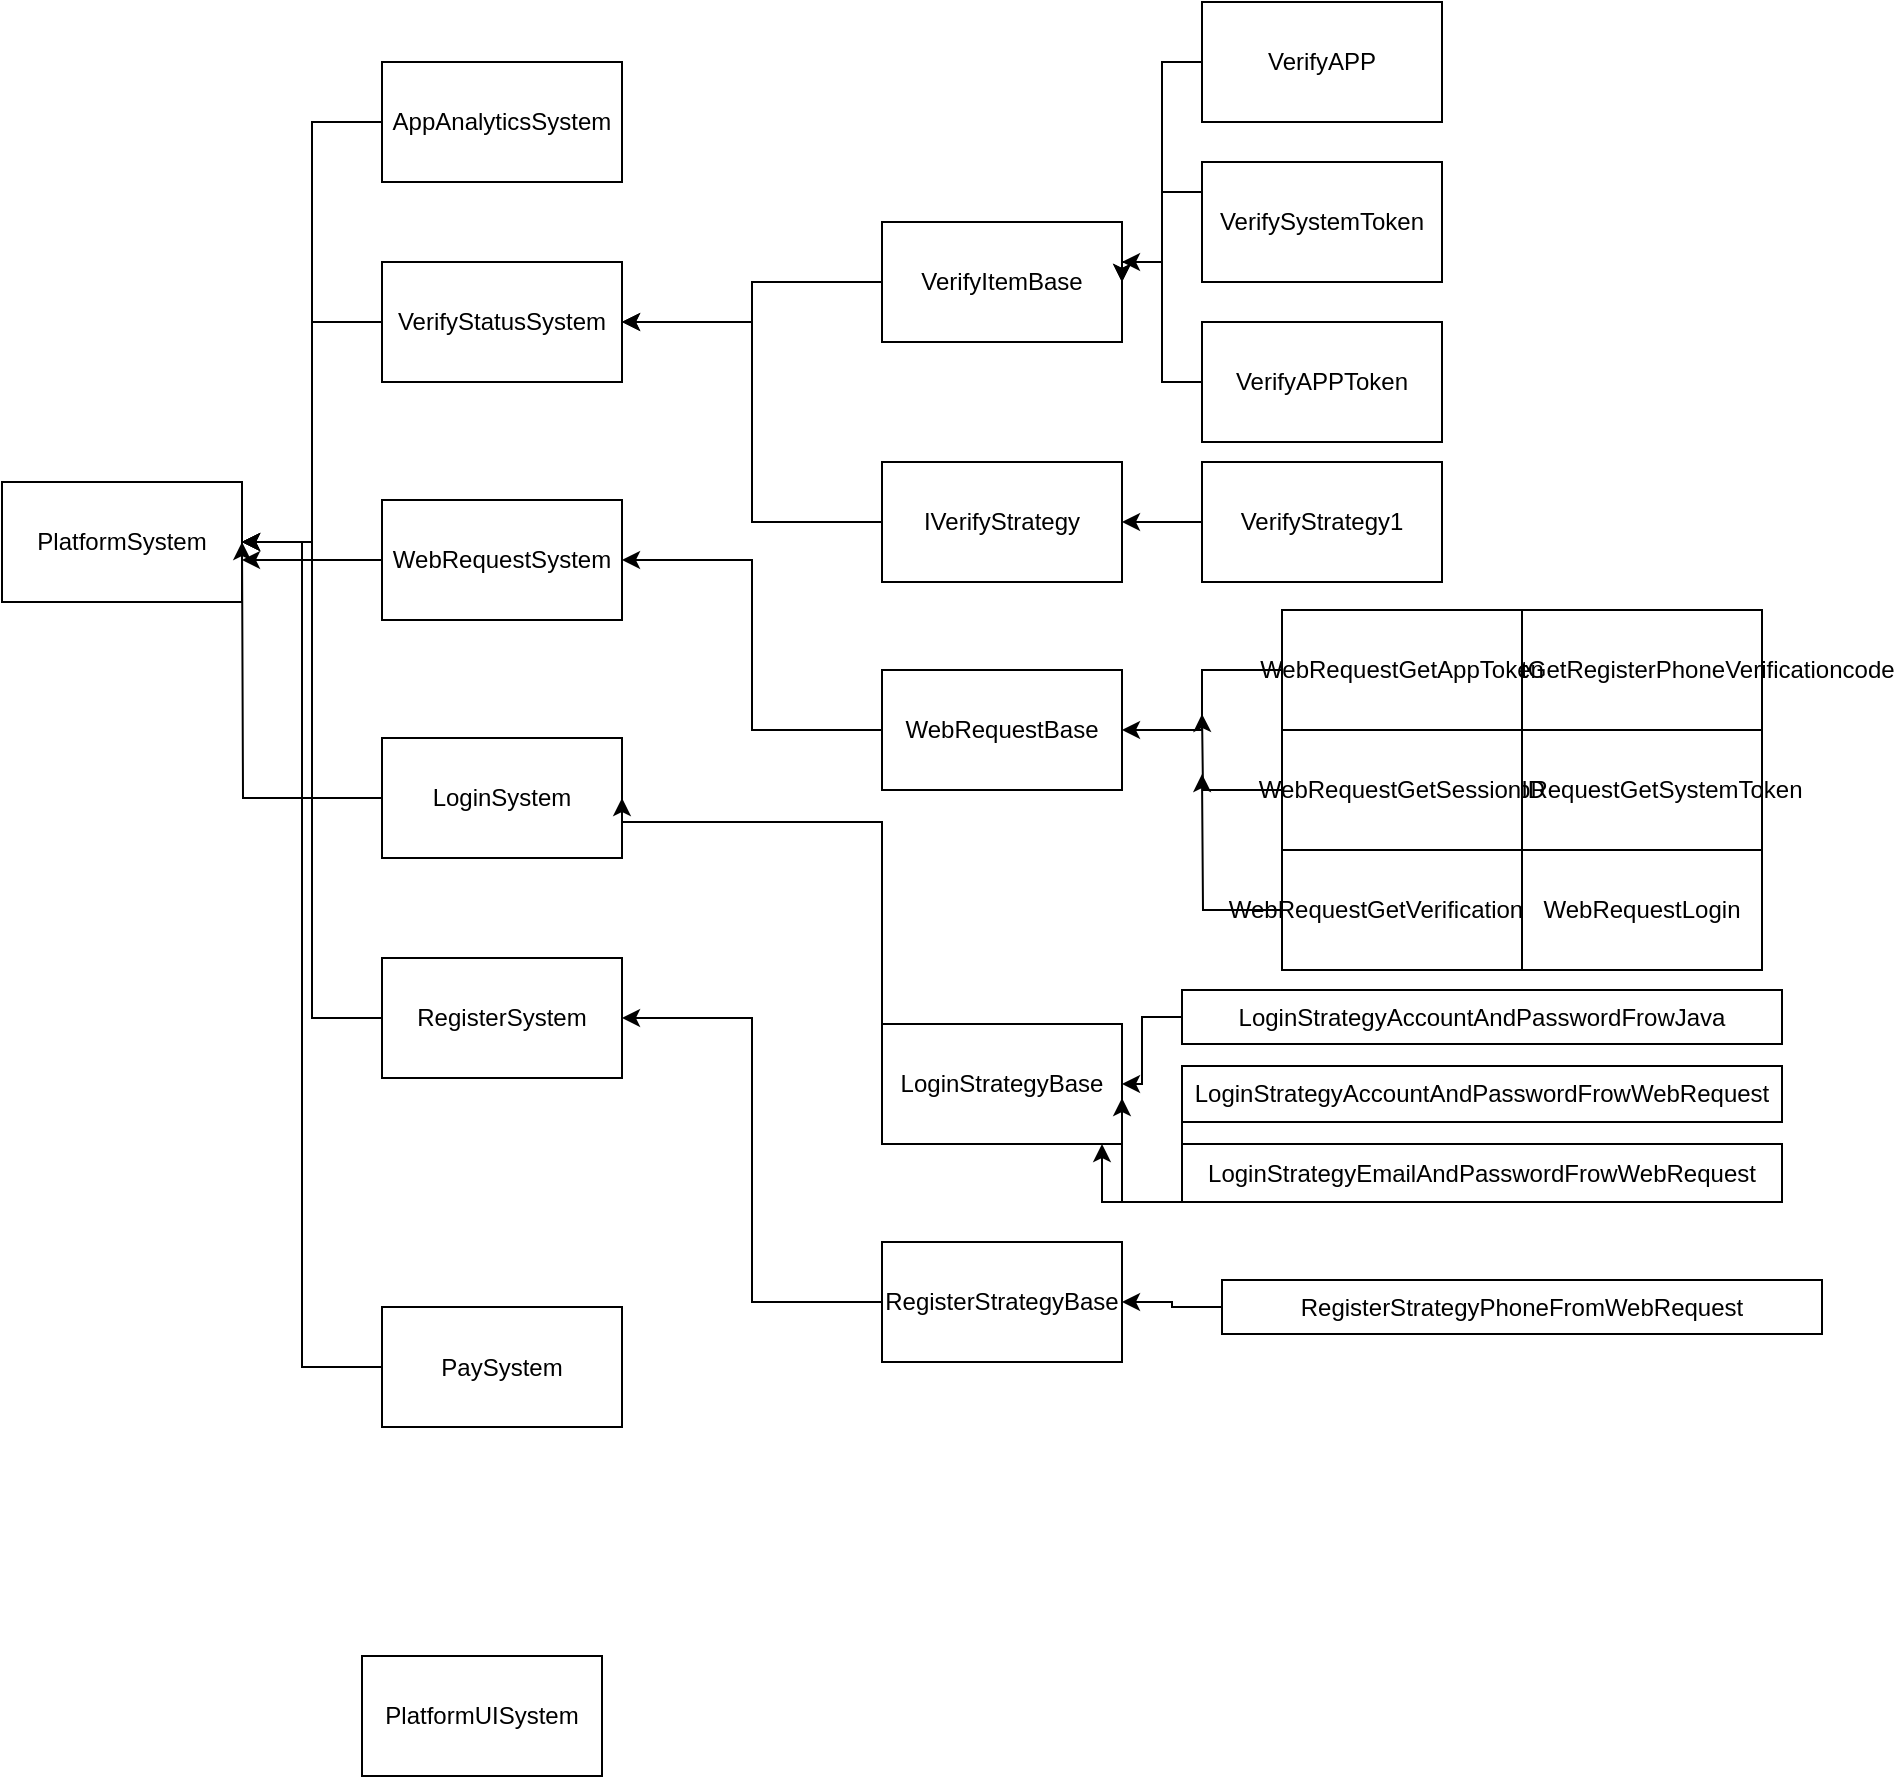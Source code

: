 <mxfile version="10.6.3"><diagram id="1n1kWmb9Z4bj6bIAfXBW" name="第 1 页"><mxGraphModel dx="1346" dy="851" grid="1" gridSize="10" guides="1" tooltips="1" connect="1" arrows="1" fold="1" page="1" pageScale="1" pageWidth="827" pageHeight="1169" math="0" shadow="0"><root><mxCell id="0"/><mxCell id="1" parent="0"/><mxCell id="zjM2HMNbTbLUNdTYHS4G-1" value="PlatformSystem" style="rounded=0;whiteSpace=wrap;html=1;" vertex="1" parent="1"><mxGeometry x="50" y="300" width="120" height="60" as="geometry"/></mxCell><mxCell id="zjM2HMNbTbLUNdTYHS4G-12" style="edgeStyle=orthogonalEdgeStyle;rounded=0;orthogonalLoop=1;jettySize=auto;html=1;exitX=0;exitY=0.5;exitDx=0;exitDy=0;entryX=1;entryY=0.5;entryDx=0;entryDy=0;" edge="1" parent="1" source="zjM2HMNbTbLUNdTYHS4G-2" target="zjM2HMNbTbLUNdTYHS4G-1"><mxGeometry relative="1" as="geometry"/></mxCell><mxCell id="zjM2HMNbTbLUNdTYHS4G-2" value="AppAnalyticsSystem" style="rounded=0;whiteSpace=wrap;html=1;" vertex="1" parent="1"><mxGeometry x="240" y="90" width="120" height="60" as="geometry"/></mxCell><mxCell id="zjM2HMNbTbLUNdTYHS4G-13" style="edgeStyle=orthogonalEdgeStyle;rounded=0;orthogonalLoop=1;jettySize=auto;html=1;exitX=0;exitY=0.5;exitDx=0;exitDy=0;entryX=1;entryY=0.5;entryDx=0;entryDy=0;" edge="1" parent="1" source="zjM2HMNbTbLUNdTYHS4G-3" target="zjM2HMNbTbLUNdTYHS4G-1"><mxGeometry relative="1" as="geometry"/></mxCell><mxCell id="zjM2HMNbTbLUNdTYHS4G-3" value="VerifyStatusSystem" style="rounded=0;whiteSpace=wrap;html=1;" vertex="1" parent="1"><mxGeometry x="240" y="190" width="120" height="60" as="geometry"/></mxCell><mxCell id="zjM2HMNbTbLUNdTYHS4G-14" style="edgeStyle=orthogonalEdgeStyle;rounded=0;orthogonalLoop=1;jettySize=auto;html=1;exitX=0;exitY=0.5;exitDx=0;exitDy=0;" edge="1" parent="1" source="zjM2HMNbTbLUNdTYHS4G-4"><mxGeometry relative="1" as="geometry"><mxPoint x="170" y="330" as="targetPoint"/></mxGeometry></mxCell><mxCell id="zjM2HMNbTbLUNdTYHS4G-4" value="LoginSystem" style="rounded=0;whiteSpace=wrap;html=1;" vertex="1" parent="1"><mxGeometry x="240" y="428" width="120" height="60" as="geometry"/></mxCell><mxCell id="zjM2HMNbTbLUNdTYHS4G-15" style="edgeStyle=orthogonalEdgeStyle;rounded=0;orthogonalLoop=1;jettySize=auto;html=1;exitX=0;exitY=0.5;exitDx=0;exitDy=0;entryX=1;entryY=0.5;entryDx=0;entryDy=0;" edge="1" parent="1" source="zjM2HMNbTbLUNdTYHS4G-5" target="zjM2HMNbTbLUNdTYHS4G-1"><mxGeometry relative="1" as="geometry"/></mxCell><mxCell id="zjM2HMNbTbLUNdTYHS4G-5" value="RegisterSystem" style="rounded=0;whiteSpace=wrap;html=1;" vertex="1" parent="1"><mxGeometry x="240" y="538" width="120" height="60" as="geometry"/></mxCell><mxCell id="zjM2HMNbTbLUNdTYHS4G-16" style="edgeStyle=orthogonalEdgeStyle;rounded=0;orthogonalLoop=1;jettySize=auto;html=1;exitX=0;exitY=0.5;exitDx=0;exitDy=0;" edge="1" parent="1" source="zjM2HMNbTbLUNdTYHS4G-6"><mxGeometry relative="1" as="geometry"><mxPoint x="170" y="330" as="targetPoint"/><Array as="points"><mxPoint x="200" y="742"/><mxPoint x="200" y="330"/></Array></mxGeometry></mxCell><mxCell id="zjM2HMNbTbLUNdTYHS4G-6" value="PaySystem" style="rounded=0;whiteSpace=wrap;html=1;" vertex="1" parent="1"><mxGeometry x="240" y="712.5" width="120" height="60" as="geometry"/></mxCell><mxCell id="zjM2HMNbTbLUNdTYHS4G-25" style="edgeStyle=orthogonalEdgeStyle;rounded=0;orthogonalLoop=1;jettySize=auto;html=1;exitX=0;exitY=0.5;exitDx=0;exitDy=0;entryX=1;entryY=0.5;entryDx=0;entryDy=0;" edge="1" parent="1" source="zjM2HMNbTbLUNdTYHS4G-17" target="zjM2HMNbTbLUNdTYHS4G-3"><mxGeometry relative="1" as="geometry"/></mxCell><mxCell id="zjM2HMNbTbLUNdTYHS4G-17" value="VerifyItemBase" style="rounded=0;whiteSpace=wrap;html=1;" vertex="1" parent="1"><mxGeometry x="490" y="170" width="120" height="60" as="geometry"/></mxCell><mxCell id="zjM2HMNbTbLUNdTYHS4G-26" style="edgeStyle=orthogonalEdgeStyle;rounded=0;orthogonalLoop=1;jettySize=auto;html=1;entryX=1;entryY=0.5;entryDx=0;entryDy=0;" edge="1" parent="1" source="zjM2HMNbTbLUNdTYHS4G-18" target="zjM2HMNbTbLUNdTYHS4G-3"><mxGeometry relative="1" as="geometry"/></mxCell><mxCell id="zjM2HMNbTbLUNdTYHS4G-18" value="IVerifyStrategy" style="rounded=0;whiteSpace=wrap;html=1;" vertex="1" parent="1"><mxGeometry x="490" y="290" width="120" height="60" as="geometry"/></mxCell><mxCell id="zjM2HMNbTbLUNdTYHS4G-23" style="edgeStyle=orthogonalEdgeStyle;rounded=0;orthogonalLoop=1;jettySize=auto;html=1;exitX=0;exitY=0.5;exitDx=0;exitDy=0;" edge="1" parent="1" source="zjM2HMNbTbLUNdTYHS4G-19"><mxGeometry relative="1" as="geometry"><mxPoint x="610" y="190" as="targetPoint"/><Array as="points"><mxPoint x="630" y="90"/><mxPoint x="630" y="190"/></Array></mxGeometry></mxCell><mxCell id="zjM2HMNbTbLUNdTYHS4G-19" value="VerifyAPP" style="rounded=0;whiteSpace=wrap;html=1;" vertex="1" parent="1"><mxGeometry x="650" y="60" width="120" height="60" as="geometry"/></mxCell><mxCell id="zjM2HMNbTbLUNdTYHS4G-22" style="edgeStyle=orthogonalEdgeStyle;rounded=0;orthogonalLoop=1;jettySize=auto;html=1;exitX=0;exitY=0.25;exitDx=0;exitDy=0;entryX=1;entryY=0.5;entryDx=0;entryDy=0;" edge="1" parent="1" source="zjM2HMNbTbLUNdTYHS4G-20" target="zjM2HMNbTbLUNdTYHS4G-17"><mxGeometry relative="1" as="geometry"><Array as="points"><mxPoint x="630" y="155"/><mxPoint x="630" y="190"/><mxPoint x="610" y="190"/></Array></mxGeometry></mxCell><mxCell id="zjM2HMNbTbLUNdTYHS4G-20" value="VerifySystemToken" style="rounded=0;whiteSpace=wrap;html=1;" vertex="1" parent="1"><mxGeometry x="650" y="140" width="120" height="60" as="geometry"/></mxCell><mxCell id="zjM2HMNbTbLUNdTYHS4G-24" style="edgeStyle=orthogonalEdgeStyle;rounded=0;orthogonalLoop=1;jettySize=auto;html=1;exitX=0;exitY=0.5;exitDx=0;exitDy=0;entryX=1;entryY=0.5;entryDx=0;entryDy=0;" edge="1" parent="1" source="zjM2HMNbTbLUNdTYHS4G-21" target="zjM2HMNbTbLUNdTYHS4G-17"><mxGeometry relative="1" as="geometry"><Array as="points"><mxPoint x="630" y="250"/><mxPoint x="630" y="190"/><mxPoint x="610" y="190"/></Array></mxGeometry></mxCell><mxCell id="zjM2HMNbTbLUNdTYHS4G-21" value="VerifyAPPToken" style="rounded=0;whiteSpace=wrap;html=1;" vertex="1" parent="1"><mxGeometry x="650" y="220" width="120" height="60" as="geometry"/></mxCell><mxCell id="zjM2HMNbTbLUNdTYHS4G-28" style="edgeStyle=orthogonalEdgeStyle;rounded=0;orthogonalLoop=1;jettySize=auto;html=1;exitX=0;exitY=0.5;exitDx=0;exitDy=0;entryX=1;entryY=0.5;entryDx=0;entryDy=0;" edge="1" parent="1" source="zjM2HMNbTbLUNdTYHS4G-27" target="zjM2HMNbTbLUNdTYHS4G-18"><mxGeometry relative="1" as="geometry"/></mxCell><mxCell id="zjM2HMNbTbLUNdTYHS4G-27" value="VerifyStrategy1" style="rounded=0;whiteSpace=wrap;html=1;" vertex="1" parent="1"><mxGeometry x="650" y="290" width="120" height="60" as="geometry"/></mxCell><mxCell id="zjM2HMNbTbLUNdTYHS4G-30" style="edgeStyle=orthogonalEdgeStyle;rounded=0;orthogonalLoop=1;jettySize=auto;html=1;exitX=0;exitY=0.5;exitDx=0;exitDy=0;" edge="1" parent="1" source="zjM2HMNbTbLUNdTYHS4G-29"><mxGeometry relative="1" as="geometry"><mxPoint x="170" y="339" as="targetPoint"/></mxGeometry></mxCell><mxCell id="zjM2HMNbTbLUNdTYHS4G-29" value="WebRequestSystem" style="rounded=0;whiteSpace=wrap;html=1;" vertex="1" parent="1"><mxGeometry x="240" y="309" width="120" height="60" as="geometry"/></mxCell><mxCell id="zjM2HMNbTbLUNdTYHS4G-41" style="edgeStyle=orthogonalEdgeStyle;rounded=0;orthogonalLoop=1;jettySize=auto;html=1;exitX=0;exitY=0.5;exitDx=0;exitDy=0;entryX=1;entryY=0.5;entryDx=0;entryDy=0;" edge="1" parent="1" source="zjM2HMNbTbLUNdTYHS4G-31" target="zjM2HMNbTbLUNdTYHS4G-29"><mxGeometry relative="1" as="geometry"/></mxCell><mxCell id="zjM2HMNbTbLUNdTYHS4G-31" value="WebRequestBase" style="rounded=0;whiteSpace=wrap;html=1;" vertex="1" parent="1"><mxGeometry x="490" y="394" width="120" height="60" as="geometry"/></mxCell><mxCell id="zjM2HMNbTbLUNdTYHS4G-32" value="WebRequestGetSystemToken" style="rounded=0;whiteSpace=wrap;html=1;" vertex="1" parent="1"><mxGeometry x="810" y="424" width="120" height="60" as="geometry"/></mxCell><mxCell id="zjM2HMNbTbLUNdTYHS4G-33" value="WebRequestGetRegisterPhoneVerificationcode" style="rounded=0;whiteSpace=wrap;html=1;" vertex="1" parent="1"><mxGeometry x="810" y="364" width="120" height="60" as="geometry"/></mxCell><mxCell id="zjM2HMNbTbLUNdTYHS4G-40" style="edgeStyle=orthogonalEdgeStyle;rounded=0;orthogonalLoop=1;jettySize=auto;html=1;exitX=0;exitY=0.5;exitDx=0;exitDy=0;" edge="1" parent="1" source="zjM2HMNbTbLUNdTYHS4G-34"><mxGeometry relative="1" as="geometry"><mxPoint x="650" y="446" as="targetPoint"/></mxGeometry></mxCell><mxCell id="zjM2HMNbTbLUNdTYHS4G-34" value="WebRequestGetVerificationcode" style="rounded=0;whiteSpace=wrap;html=1;" vertex="1" parent="1"><mxGeometry x="690" y="484" width="120" height="60" as="geometry"/></mxCell><mxCell id="zjM2HMNbTbLUNdTYHS4G-39" style="edgeStyle=orthogonalEdgeStyle;rounded=0;orthogonalLoop=1;jettySize=auto;html=1;exitX=0;exitY=0.5;exitDx=0;exitDy=0;" edge="1" parent="1" source="zjM2HMNbTbLUNdTYHS4G-35"><mxGeometry relative="1" as="geometry"><mxPoint x="650" y="416" as="targetPoint"/></mxGeometry></mxCell><mxCell id="zjM2HMNbTbLUNdTYHS4G-35" value="WebRequestGetSessionID" style="rounded=0;whiteSpace=wrap;html=1;" vertex="1" parent="1"><mxGeometry x="690" y="424" width="120" height="60" as="geometry"/></mxCell><mxCell id="zjM2HMNbTbLUNdTYHS4G-38" style="edgeStyle=orthogonalEdgeStyle;rounded=0;orthogonalLoop=1;jettySize=auto;html=1;exitX=0;exitY=0.5;exitDx=0;exitDy=0;entryX=1;entryY=0.5;entryDx=0;entryDy=0;" edge="1" parent="1" source="zjM2HMNbTbLUNdTYHS4G-36" target="zjM2HMNbTbLUNdTYHS4G-31"><mxGeometry relative="1" as="geometry"/></mxCell><mxCell id="zjM2HMNbTbLUNdTYHS4G-36" value="WebRequestGetAppToken" style="rounded=0;whiteSpace=wrap;html=1;" vertex="1" parent="1"><mxGeometry x="690" y="364" width="120" height="60" as="geometry"/></mxCell><mxCell id="zjM2HMNbTbLUNdTYHS4G-37" value="WebRequestLogin" style="rounded=0;whiteSpace=wrap;html=1;" vertex="1" parent="1"><mxGeometry x="810" y="484" width="120" height="60" as="geometry"/></mxCell><mxCell id="zjM2HMNbTbLUNdTYHS4G-56" style="edgeStyle=orthogonalEdgeStyle;rounded=0;orthogonalLoop=1;jettySize=auto;html=1;exitX=0;exitY=0.5;exitDx=0;exitDy=0;entryX=1;entryY=0.5;entryDx=0;entryDy=0;" edge="1" parent="1" source="zjM2HMNbTbLUNdTYHS4G-43" target="zjM2HMNbTbLUNdTYHS4G-4"><mxGeometry relative="1" as="geometry"><Array as="points"><mxPoint x="490" y="470"/><mxPoint x="360" y="470"/></Array></mxGeometry></mxCell><mxCell id="zjM2HMNbTbLUNdTYHS4G-43" value="LoginStrategyBase" style="rounded=0;whiteSpace=wrap;html=1;" vertex="1" parent="1"><mxGeometry x="490" y="571" width="120" height="60" as="geometry"/></mxCell><mxCell id="zjM2HMNbTbLUNdTYHS4G-50" style="edgeStyle=orthogonalEdgeStyle;rounded=0;orthogonalLoop=1;jettySize=auto;html=1;exitX=0;exitY=0.5;exitDx=0;exitDy=0;entryX=1;entryY=0.5;entryDx=0;entryDy=0;" edge="1" parent="1" source="zjM2HMNbTbLUNdTYHS4G-51" target="zjM2HMNbTbLUNdTYHS4G-43"><mxGeometry relative="1" as="geometry"/></mxCell><mxCell id="zjM2HMNbTbLUNdTYHS4G-51" value="LoginStrategyAccountAndPasswordFrowJava" style="rounded=0;whiteSpace=wrap;html=1;" vertex="1" parent="1"><mxGeometry x="640" y="554" width="300" height="27" as="geometry"/></mxCell><mxCell id="zjM2HMNbTbLUNdTYHS4G-55" style="edgeStyle=orthogonalEdgeStyle;rounded=0;orthogonalLoop=1;jettySize=auto;html=1;exitX=0;exitY=0.5;exitDx=0;exitDy=0;entryX=1.008;entryY=0.617;entryDx=0;entryDy=0;entryPerimeter=0;" edge="1" parent="1" source="zjM2HMNbTbLUNdTYHS4G-52" target="zjM2HMNbTbLUNdTYHS4G-43"><mxGeometry relative="1" as="geometry"><Array as="points"><mxPoint x="640" y="660"/><mxPoint x="610" y="660"/></Array></mxGeometry></mxCell><mxCell id="zjM2HMNbTbLUNdTYHS4G-52" value="LoginStrategyAccountAndPasswordFrowWebRequest" style="rounded=0;whiteSpace=wrap;html=1;" vertex="1" parent="1"><mxGeometry x="640" y="592" width="300" height="28" as="geometry"/></mxCell><mxCell id="zjM2HMNbTbLUNdTYHS4G-54" style="edgeStyle=orthogonalEdgeStyle;rounded=0;orthogonalLoop=1;jettySize=auto;html=1;exitX=0;exitY=0.5;exitDx=0;exitDy=0;" edge="1" parent="1" source="zjM2HMNbTbLUNdTYHS4G-53" target="zjM2HMNbTbLUNdTYHS4G-43"><mxGeometry relative="1" as="geometry"><Array as="points"><mxPoint x="630" y="660"/><mxPoint x="600" y="660"/><mxPoint x="600" y="644"/></Array></mxGeometry></mxCell><mxCell id="zjM2HMNbTbLUNdTYHS4G-53" value="LoginStrategyEmailAndPasswordFrowWebRequest" style="rounded=0;whiteSpace=wrap;html=1;" vertex="1" parent="1"><mxGeometry x="640" y="631" width="300" height="29" as="geometry"/></mxCell><mxCell id="zjM2HMNbTbLUNdTYHS4G-57" value="PlatformUISystem" style="rounded=0;whiteSpace=wrap;html=1;" vertex="1" parent="1"><mxGeometry x="230" y="887" width="120" height="60" as="geometry"/></mxCell><mxCell id="zjM2HMNbTbLUNdTYHS4G-65" style="edgeStyle=orthogonalEdgeStyle;rounded=0;orthogonalLoop=1;jettySize=auto;html=1;exitX=0;exitY=0.5;exitDx=0;exitDy=0;entryX=1;entryY=0.5;entryDx=0;entryDy=0;" edge="1" parent="1" source="zjM2HMNbTbLUNdTYHS4G-58" target="zjM2HMNbTbLUNdTYHS4G-5"><mxGeometry relative="1" as="geometry"/></mxCell><mxCell id="zjM2HMNbTbLUNdTYHS4G-58" value="RegisterStrategyBase" style="rounded=0;whiteSpace=wrap;html=1;" vertex="1" parent="1"><mxGeometry x="490" y="680" width="120" height="60" as="geometry"/></mxCell><mxCell id="zjM2HMNbTbLUNdTYHS4G-59" style="edgeStyle=orthogonalEdgeStyle;rounded=0;orthogonalLoop=1;jettySize=auto;html=1;exitX=0;exitY=0.5;exitDx=0;exitDy=0;entryX=1;entryY=0.5;entryDx=0;entryDy=0;" edge="1" parent="1" source="zjM2HMNbTbLUNdTYHS4G-60" target="zjM2HMNbTbLUNdTYHS4G-58"><mxGeometry relative="1" as="geometry"/></mxCell><mxCell id="zjM2HMNbTbLUNdTYHS4G-60" value="RegisterStrategyPhoneFromWebRequest" style="rounded=0;whiteSpace=wrap;html=1;" vertex="1" parent="1"><mxGeometry x="660" y="699" width="300" height="27" as="geometry"/></mxCell></root></mxGraphModel></diagram></mxfile>
